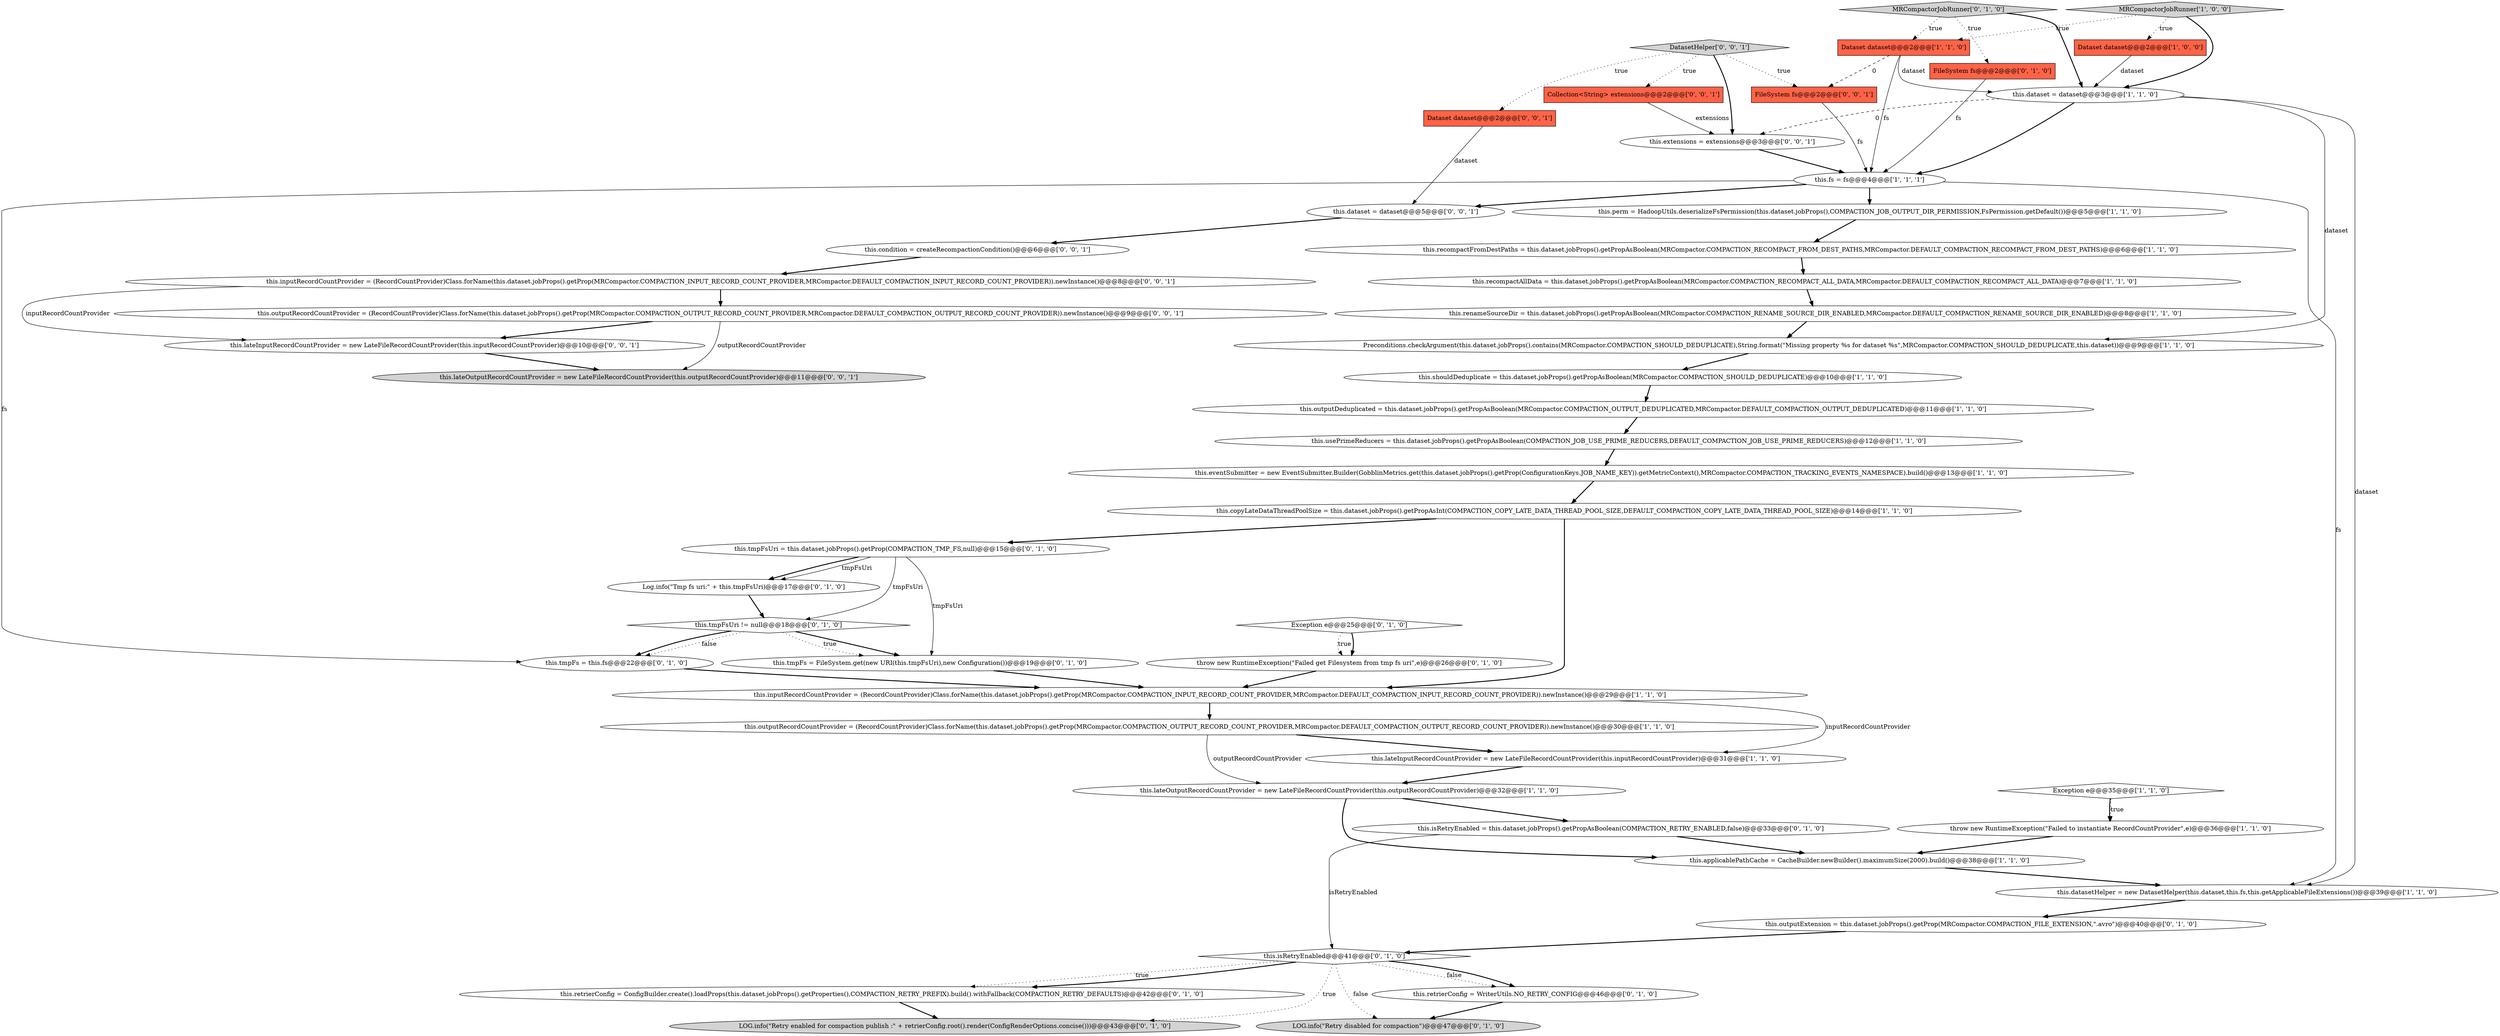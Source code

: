 digraph {
25 [style = filled, label = "this.retrierConfig = ConfigBuilder.create().loadProps(this.dataset.jobProps().getProperties(),COMPACTION_RETRY_PREFIX).build().withFallback(COMPACTION_RETRY_DEFAULTS)@@@42@@@['0', '1', '0']", fillcolor = white, shape = ellipse image = "AAA1AAABBB2BBB"];
16 [style = filled, label = "this.usePrimeReducers = this.dataset.jobProps().getPropAsBoolean(COMPACTION_JOB_USE_PRIME_REDUCERS,DEFAULT_COMPACTION_JOB_USE_PRIME_REDUCERS)@@@12@@@['1', '1', '0']", fillcolor = white, shape = ellipse image = "AAA0AAABBB1BBB"];
27 [style = filled, label = "MRCompactorJobRunner['0', '1', '0']", fillcolor = lightgray, shape = diamond image = "AAA0AAABBB2BBB"];
28 [style = filled, label = "this.tmpFs = this.fs@@@22@@@['0', '1', '0']", fillcolor = white, shape = ellipse image = "AAA1AAABBB2BBB"];
34 [style = filled, label = "LOG.info(\"Retry disabled for compaction\")@@@47@@@['0', '1', '0']", fillcolor = lightgray, shape = ellipse image = "AAA1AAABBB2BBB"];
45 [style = filled, label = "this.condition = createRecompactionCondition()@@@6@@@['0', '0', '1']", fillcolor = white, shape = ellipse image = "AAA0AAABBB3BBB"];
11 [style = filled, label = "this.inputRecordCountProvider = (RecordCountProvider)Class.forName(this.dataset.jobProps().getProp(MRCompactor.COMPACTION_INPUT_RECORD_COUNT_PROVIDER,MRCompactor.DEFAULT_COMPACTION_INPUT_RECORD_COUNT_PROVIDER)).newInstance()@@@29@@@['1', '1', '0']", fillcolor = white, shape = ellipse image = "AAA0AAABBB1BBB"];
19 [style = filled, label = "this.outputRecordCountProvider = (RecordCountProvider)Class.forName(this.dataset.jobProps().getProp(MRCompactor.COMPACTION_OUTPUT_RECORD_COUNT_PROVIDER,MRCompactor.DEFAULT_COMPACTION_OUTPUT_RECORD_COUNT_PROVIDER)).newInstance()@@@30@@@['1', '1', '0']", fillcolor = white, shape = ellipse image = "AAA0AAABBB1BBB"];
23 [style = filled, label = "this.tmpFs = FileSystem.get(new URI(this.tmpFsUri),new Configuration())@@@19@@@['0', '1', '0']", fillcolor = white, shape = ellipse image = "AAA1AAABBB2BBB"];
2 [style = filled, label = "this.copyLateDataThreadPoolSize = this.dataset.jobProps().getPropAsInt(COMPACTION_COPY_LATE_DATA_THREAD_POOL_SIZE,DEFAULT_COMPACTION_COPY_LATE_DATA_THREAD_POOL_SIZE)@@@14@@@['1', '1', '0']", fillcolor = white, shape = ellipse image = "AAA0AAABBB1BBB"];
26 [style = filled, label = "FileSystem fs@@@2@@@['0', '1', '0']", fillcolor = tomato, shape = box image = "AAA0AAABBB2BBB"];
7 [style = filled, label = "this.eventSubmitter = new EventSubmitter.Builder(GobblinMetrics.get(this.dataset.jobProps().getProp(ConfigurationKeys.JOB_NAME_KEY)).getMetricContext(),MRCompactor.COMPACTION_TRACKING_EVENTS_NAMESPACE).build()@@@13@@@['1', '1', '0']", fillcolor = white, shape = ellipse image = "AAA0AAABBB1BBB"];
17 [style = filled, label = "this.outputDeduplicated = this.dataset.jobProps().getPropAsBoolean(MRCompactor.COMPACTION_OUTPUT_DEDUPLICATED,MRCompactor.DEFAULT_COMPACTION_OUTPUT_DEDUPLICATED)@@@11@@@['1', '1', '0']", fillcolor = white, shape = ellipse image = "AAA0AAABBB1BBB"];
20 [style = filled, label = "this.recompactFromDestPaths = this.dataset.jobProps().getPropAsBoolean(MRCompactor.COMPACTION_RECOMPACT_FROM_DEST_PATHS,MRCompactor.DEFAULT_COMPACTION_RECOMPACT_FROM_DEST_PATHS)@@@6@@@['1', '1', '0']", fillcolor = white, shape = ellipse image = "AAA0AAABBB1BBB"];
24 [style = filled, label = "this.retrierConfig = WriterUtils.NO_RETRY_CONFIG@@@46@@@['0', '1', '0']", fillcolor = white, shape = ellipse image = "AAA1AAABBB2BBB"];
31 [style = filled, label = "Log.info(\"Tmp fs uri:\" + this.tmpFsUri)@@@17@@@['0', '1', '0']", fillcolor = white, shape = ellipse image = "AAA1AAABBB2BBB"];
32 [style = filled, label = "LOG.info(\"Retry enabled for compaction publish :\" + retrierConfig.root().render(ConfigRenderOptions.concise()))@@@43@@@['0', '1', '0']", fillcolor = lightgray, shape = ellipse image = "AAA1AAABBB2BBB"];
30 [style = filled, label = "throw new RuntimeException(\"Failed get Filesystem from tmp fs uri\",e)@@@26@@@['0', '1', '0']", fillcolor = white, shape = ellipse image = "AAA1AAABBB2BBB"];
6 [style = filled, label = "throw new RuntimeException(\"Failed to instantiate RecordCountProvider\",e)@@@36@@@['1', '1', '0']", fillcolor = white, shape = ellipse image = "AAA0AAABBB1BBB"];
22 [style = filled, label = "this.lateInputRecordCountProvider = new LateFileRecordCountProvider(this.inputRecordCountProvider)@@@31@@@['1', '1', '0']", fillcolor = white, shape = ellipse image = "AAA0AAABBB1BBB"];
36 [style = filled, label = "this.tmpFsUri != null@@@18@@@['0', '1', '0']", fillcolor = white, shape = diamond image = "AAA1AAABBB2BBB"];
47 [style = filled, label = "FileSystem fs@@@2@@@['0', '0', '1']", fillcolor = tomato, shape = box image = "AAA0AAABBB3BBB"];
35 [style = filled, label = "this.isRetryEnabled@@@41@@@['0', '1', '0']", fillcolor = white, shape = diamond image = "AAA1AAABBB2BBB"];
15 [style = filled, label = "this.perm = HadoopUtils.deserializeFsPermission(this.dataset.jobProps(),COMPACTION_JOB_OUTPUT_DIR_PERMISSION,FsPermission.getDefault())@@@5@@@['1', '1', '0']", fillcolor = white, shape = ellipse image = "AAA0AAABBB1BBB"];
10 [style = filled, label = "this.recompactAllData = this.dataset.jobProps().getPropAsBoolean(MRCompactor.COMPACTION_RECOMPACT_ALL_DATA,MRCompactor.DEFAULT_COMPACTION_RECOMPACT_ALL_DATA)@@@7@@@['1', '1', '0']", fillcolor = white, shape = ellipse image = "AAA0AAABBB1BBB"];
4 [style = filled, label = "this.dataset = dataset@@@3@@@['1', '1', '0']", fillcolor = white, shape = ellipse image = "AAA0AAABBB1BBB"];
48 [style = filled, label = "this.dataset = dataset@@@5@@@['0', '0', '1']", fillcolor = white, shape = ellipse image = "AAA0AAABBB3BBB"];
39 [style = filled, label = "Dataset dataset@@@2@@@['0', '0', '1']", fillcolor = tomato, shape = box image = "AAA0AAABBB3BBB"];
12 [style = filled, label = "Dataset dataset@@@2@@@['1', '1', '0']", fillcolor = tomato, shape = box image = "AAA0AAABBB1BBB"];
49 [style = filled, label = "this.outputRecordCountProvider = (RecordCountProvider)Class.forName(this.dataset.jobProps().getProp(MRCompactor.COMPACTION_OUTPUT_RECORD_COUNT_PROVIDER,MRCompactor.DEFAULT_COMPACTION_OUTPUT_RECORD_COUNT_PROVIDER)).newInstance()@@@9@@@['0', '0', '1']", fillcolor = white, shape = ellipse image = "AAA0AAABBB3BBB"];
14 [style = filled, label = "MRCompactorJobRunner['1', '0', '0']", fillcolor = lightgray, shape = diamond image = "AAA0AAABBB1BBB"];
40 [style = filled, label = "Collection<String> extensions@@@2@@@['0', '0', '1']", fillcolor = tomato, shape = box image = "AAA0AAABBB3BBB"];
37 [style = filled, label = "this.isRetryEnabled = this.dataset.jobProps().getPropAsBoolean(COMPACTION_RETRY_ENABLED,false)@@@33@@@['0', '1', '0']", fillcolor = white, shape = ellipse image = "AAA1AAABBB2BBB"];
46 [style = filled, label = "DatasetHelper['0', '0', '1']", fillcolor = lightgray, shape = diamond image = "AAA0AAABBB3BBB"];
41 [style = filled, label = "this.extensions = extensions@@@3@@@['0', '0', '1']", fillcolor = white, shape = ellipse image = "AAA0AAABBB3BBB"];
43 [style = filled, label = "this.lateInputRecordCountProvider = new LateFileRecordCountProvider(this.inputRecordCountProvider)@@@10@@@['0', '0', '1']", fillcolor = white, shape = ellipse image = "AAA0AAABBB3BBB"];
1 [style = filled, label = "Preconditions.checkArgument(this.dataset.jobProps().contains(MRCompactor.COMPACTION_SHOULD_DEDUPLICATE),String.format(\"Missing property %s for dataset %s\",MRCompactor.COMPACTION_SHOULD_DEDUPLICATE,this.dataset))@@@9@@@['1', '1', '0']", fillcolor = white, shape = ellipse image = "AAA0AAABBB1BBB"];
44 [style = filled, label = "this.inputRecordCountProvider = (RecordCountProvider)Class.forName(this.dataset.jobProps().getProp(MRCompactor.COMPACTION_INPUT_RECORD_COUNT_PROVIDER,MRCompactor.DEFAULT_COMPACTION_INPUT_RECORD_COUNT_PROVIDER)).newInstance()@@@8@@@['0', '0', '1']", fillcolor = white, shape = ellipse image = "AAA0AAABBB3BBB"];
18 [style = filled, label = "this.datasetHelper = new DatasetHelper(this.dataset,this.fs,this.getApplicableFileExtensions())@@@39@@@['1', '1', '0']", fillcolor = white, shape = ellipse image = "AAA0AAABBB1BBB"];
21 [style = filled, label = "this.renameSourceDir = this.dataset.jobProps().getPropAsBoolean(MRCompactor.COMPACTION_RENAME_SOURCE_DIR_ENABLED,MRCompactor.DEFAULT_COMPACTION_RENAME_SOURCE_DIR_ENABLED)@@@8@@@['1', '1', '0']", fillcolor = white, shape = ellipse image = "AAA0AAABBB1BBB"];
33 [style = filled, label = "this.tmpFsUri = this.dataset.jobProps().getProp(COMPACTION_TMP_FS,null)@@@15@@@['0', '1', '0']", fillcolor = white, shape = ellipse image = "AAA1AAABBB2BBB"];
9 [style = filled, label = "this.applicablePathCache = CacheBuilder.newBuilder().maximumSize(2000).build()@@@38@@@['1', '1', '0']", fillcolor = white, shape = ellipse image = "AAA0AAABBB1BBB"];
0 [style = filled, label = "Dataset dataset@@@2@@@['1', '0', '0']", fillcolor = tomato, shape = box image = "AAA0AAABBB1BBB"];
3 [style = filled, label = "Exception e@@@35@@@['1', '1', '0']", fillcolor = white, shape = diamond image = "AAA0AAABBB1BBB"];
8 [style = filled, label = "this.shouldDeduplicate = this.dataset.jobProps().getPropAsBoolean(MRCompactor.COMPACTION_SHOULD_DEDUPLICATE)@@@10@@@['1', '1', '0']", fillcolor = white, shape = ellipse image = "AAA0AAABBB1BBB"];
38 [style = filled, label = "this.outputExtension = this.dataset.jobProps().getProp(MRCompactor.COMPACTION_FILE_EXTENSION,\".avro\")@@@40@@@['0', '1', '0']", fillcolor = white, shape = ellipse image = "AAA1AAABBB2BBB"];
42 [style = filled, label = "this.lateOutputRecordCountProvider = new LateFileRecordCountProvider(this.outputRecordCountProvider)@@@11@@@['0', '0', '1']", fillcolor = lightgray, shape = ellipse image = "AAA0AAABBB3BBB"];
29 [style = filled, label = "Exception e@@@25@@@['0', '1', '0']", fillcolor = white, shape = diamond image = "AAA1AAABBB2BBB"];
5 [style = filled, label = "this.lateOutputRecordCountProvider = new LateFileRecordCountProvider(this.outputRecordCountProvider)@@@32@@@['1', '1', '0']", fillcolor = white, shape = ellipse image = "AAA0AAABBB1BBB"];
13 [style = filled, label = "this.fs = fs@@@4@@@['1', '1', '1']", fillcolor = white, shape = ellipse image = "AAA0AAABBB1BBB"];
9->18 [style = bold, label=""];
29->30 [style = bold, label=""];
25->32 [style = bold, label=""];
46->40 [style = dotted, label="true"];
36->23 [style = dotted, label="true"];
14->0 [style = dotted, label="true"];
46->39 [style = dotted, label="true"];
13->15 [style = bold, label=""];
10->21 [style = bold, label=""];
22->5 [style = bold, label=""];
33->31 [style = bold, label=""];
24->34 [style = bold, label=""];
45->44 [style = bold, label=""];
19->5 [style = solid, label="outputRecordCountProvider"];
20->10 [style = bold, label=""];
13->48 [style = bold, label=""];
39->48 [style = solid, label="dataset"];
27->4 [style = bold, label=""];
2->11 [style = bold, label=""];
1->8 [style = bold, label=""];
30->11 [style = bold, label=""];
19->22 [style = bold, label=""];
41->13 [style = bold, label=""];
33->36 [style = solid, label="tmpFsUri"];
47->13 [style = solid, label="fs"];
23->11 [style = bold, label=""];
49->43 [style = bold, label=""];
35->32 [style = dotted, label="true"];
5->9 [style = bold, label=""];
8->17 [style = bold, label=""];
27->12 [style = dotted, label="true"];
27->26 [style = dotted, label="true"];
12->4 [style = solid, label="dataset"];
14->12 [style = dotted, label="true"];
33->23 [style = solid, label="tmpFsUri"];
40->41 [style = solid, label="extensions"];
0->4 [style = solid, label="dataset"];
36->23 [style = bold, label=""];
43->42 [style = bold, label=""];
3->6 [style = bold, label=""];
6->9 [style = bold, label=""];
5->37 [style = bold, label=""];
46->47 [style = dotted, label="true"];
12->47 [style = dashed, label="0"];
4->41 [style = dashed, label="0"];
11->22 [style = solid, label="inputRecordCountProvider"];
35->25 [style = dotted, label="true"];
48->45 [style = bold, label=""];
36->28 [style = dotted, label="false"];
12->13 [style = solid, label="fs"];
11->19 [style = bold, label=""];
13->18 [style = solid, label="fs"];
33->31 [style = solid, label="tmpFsUri"];
18->38 [style = bold, label=""];
44->49 [style = bold, label=""];
36->28 [style = bold, label=""];
3->6 [style = dotted, label="true"];
2->33 [style = bold, label=""];
38->35 [style = bold, label=""];
29->30 [style = dotted, label="true"];
35->24 [style = dotted, label="false"];
15->20 [style = bold, label=""];
35->34 [style = dotted, label="false"];
35->25 [style = bold, label=""];
13->28 [style = solid, label="fs"];
4->1 [style = solid, label="dataset"];
37->35 [style = solid, label="isRetryEnabled"];
4->13 [style = bold, label=""];
21->1 [style = bold, label=""];
16->7 [style = bold, label=""];
31->36 [style = bold, label=""];
44->43 [style = solid, label="inputRecordCountProvider"];
14->4 [style = bold, label=""];
28->11 [style = bold, label=""];
4->18 [style = solid, label="dataset"];
46->41 [style = bold, label=""];
35->24 [style = bold, label=""];
37->9 [style = bold, label=""];
17->16 [style = bold, label=""];
26->13 [style = solid, label="fs"];
49->42 [style = solid, label="outputRecordCountProvider"];
7->2 [style = bold, label=""];
}
